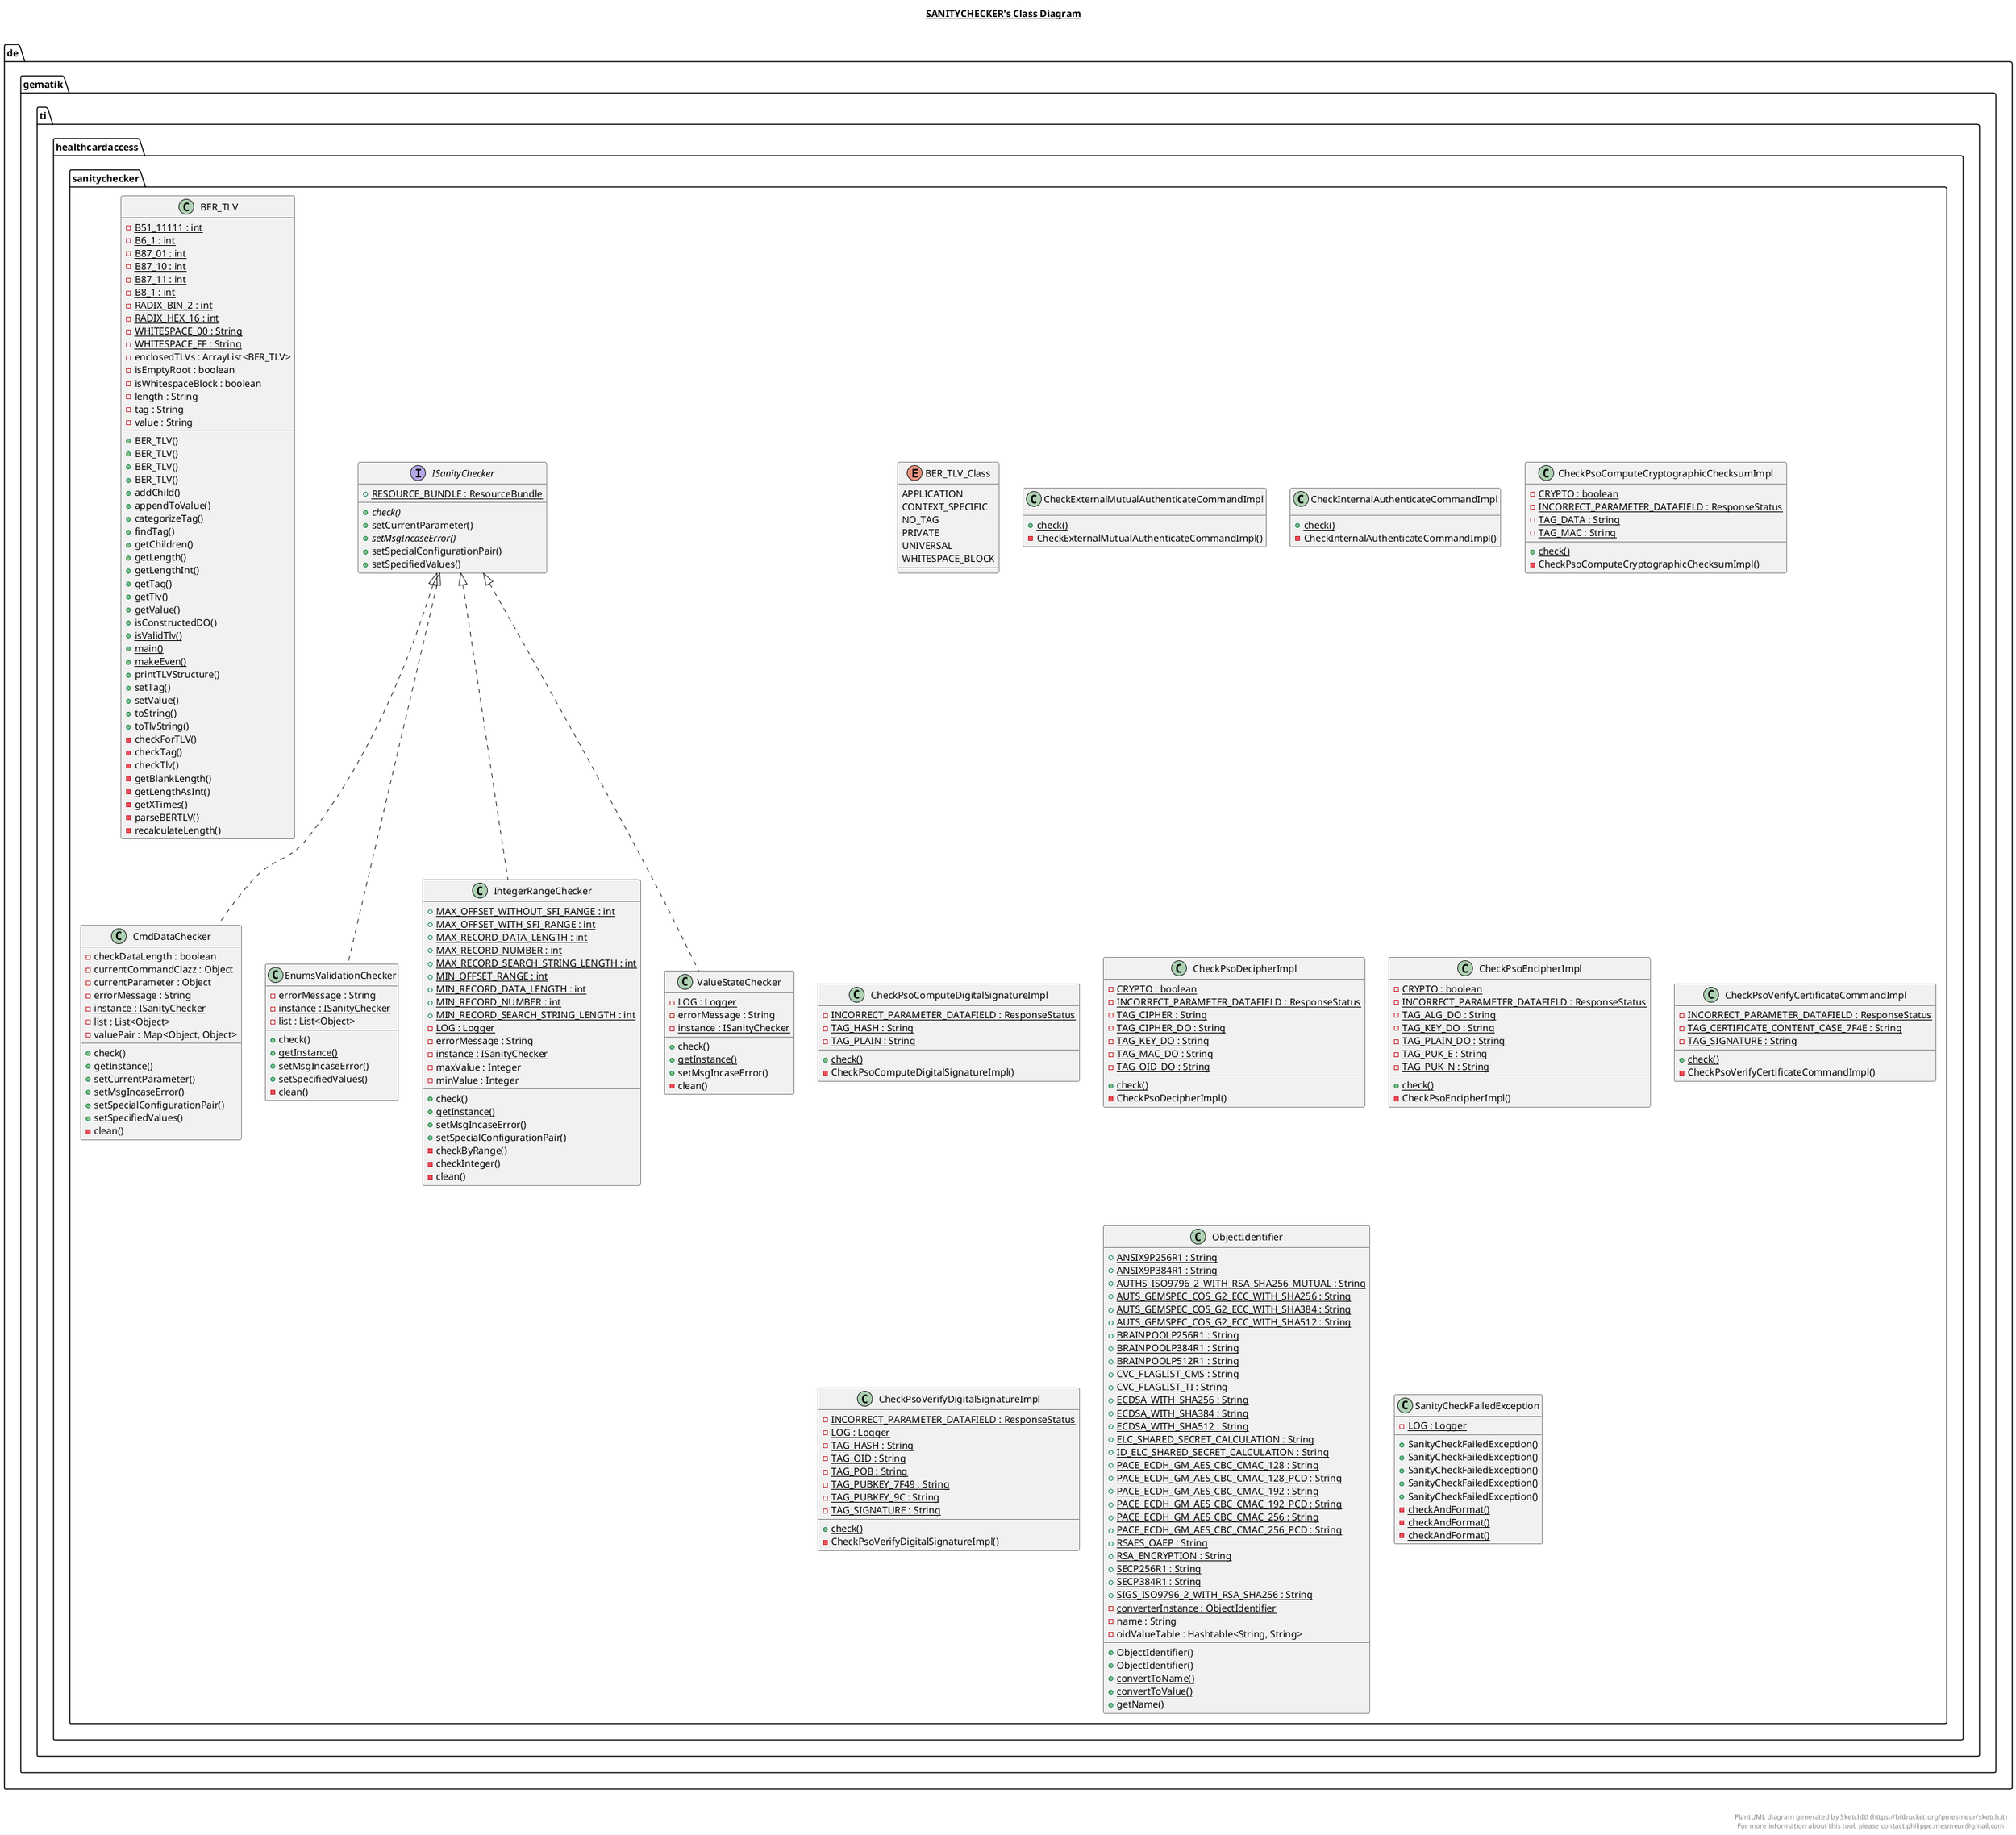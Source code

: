 @startuml

title __SANITYCHECKER's Class Diagram__\n

  namespace de.gematik.ti.healthcardaccess {
    namespace sanitychecker {
      class de.gematik.ti.healthcardaccess.sanitychecker.BER_TLV {
          {static} - B51_11111 : int
          {static} - B6_1 : int
          {static} - B87_01 : int
          {static} - B87_10 : int
          {static} - B87_11 : int
          {static} - B8_1 : int
          {static} - RADIX_BIN_2 : int
          {static} - RADIX_HEX_16 : int
          {static} - WHITESPACE_00 : String
          {static} - WHITESPACE_FF : String
          - enclosedTLVs : ArrayList<BER_TLV>
          - isEmptyRoot : boolean
          - isWhitespaceBlock : boolean
          - length : String
          - tag : String
          - value : String
          + BER_TLV()
          + BER_TLV()
          + BER_TLV()
          + BER_TLV()
          + addChild()
          + appendToValue()
          + categorizeTag()
          + findTag()
          + getChildren()
          + getLength()
          + getLengthInt()
          + getTag()
          + getTlv()
          + getValue()
          + isConstructedDO()
          {static} + isValidTlv()
          {static} + main()
          {static} + makeEven()
          + printTLVStructure()
          + setTag()
          + setValue()
          + toString()
          + toTlvString()
          - checkForTLV()
          - checkTag()
          - checkTlv()
          - getBlankLength()
          - getLengthAsInt()
          - getXTimes()
          - parseBERTLV()
          - recalculateLength()
      }
    }
  }
  

  namespace de.gematik.ti.healthcardaccess {
    namespace sanitychecker {
      enum BER_TLV_Class {
        APPLICATION
        CONTEXT_SPECIFIC
        NO_TAG
        PRIVATE
        UNIVERSAL
        WHITESPACE_BLOCK
      }
    }
  }
  

  namespace de.gematik.ti.healthcardaccess {
    namespace sanitychecker {
      class de.gematik.ti.healthcardaccess.sanitychecker.CheckExternalMutualAuthenticateCommandImpl {
          {static} + check()
          - CheckExternalMutualAuthenticateCommandImpl()
      }
    }
  }
  

  namespace de.gematik.ti.healthcardaccess {
    namespace sanitychecker {
      class de.gematik.ti.healthcardaccess.sanitychecker.CheckInternalAuthenticateCommandImpl {
          {static} + check()
          - CheckInternalAuthenticateCommandImpl()
      }
    }
  }
  

  namespace de.gematik.ti.healthcardaccess {
    namespace sanitychecker {
      class de.gematik.ti.healthcardaccess.sanitychecker.CheckPsoComputeCryptographicChecksumImpl {
          {static} - CRYPTO : boolean
          {static} - INCORRECT_PARAMETER_DATAFIELD : ResponseStatus
          {static} - TAG_DATA : String
          {static} - TAG_MAC : String
          {static} + check()
          - CheckPsoComputeCryptographicChecksumImpl()
      }
    }
  }
  

  namespace de.gematik.ti.healthcardaccess {
    namespace sanitychecker {
      class de.gematik.ti.healthcardaccess.sanitychecker.CheckPsoComputeDigitalSignatureImpl {
          {static} - INCORRECT_PARAMETER_DATAFIELD : ResponseStatus
          {static} - TAG_HASH : String
          {static} - TAG_PLAIN : String
          {static} + check()
          - CheckPsoComputeDigitalSignatureImpl()
      }
    }
  }
  

  namespace de.gematik.ti.healthcardaccess {
    namespace sanitychecker {
      class de.gematik.ti.healthcardaccess.sanitychecker.CheckPsoDecipherImpl {
          {static} - CRYPTO : boolean
          {static} - INCORRECT_PARAMETER_DATAFIELD : ResponseStatus
          {static} - TAG_CIPHER : String
          {static} - TAG_CIPHER_DO : String
          {static} - TAG_KEY_DO : String
          {static} - TAG_MAC_DO : String
          {static} - TAG_OID_DO : String
          {static} + check()
          - CheckPsoDecipherImpl()
      }
    }
  }
  

  namespace de.gematik.ti.healthcardaccess {
    namespace sanitychecker {
      class de.gematik.ti.healthcardaccess.sanitychecker.CheckPsoEncipherImpl {
          {static} - CRYPTO : boolean
          {static} - INCORRECT_PARAMETER_DATAFIELD : ResponseStatus
          {static} - TAG_ALG_DO : String
          {static} - TAG_KEY_DO : String
          {static} - TAG_PLAIN_DO : String
          {static} - TAG_PUK_E : String
          {static} - TAG_PUK_N : String
          {static} + check()
          - CheckPsoEncipherImpl()
      }
    }
  }
  

  namespace de.gematik.ti.healthcardaccess {
    namespace sanitychecker {
      class de.gematik.ti.healthcardaccess.sanitychecker.CheckPsoVerifyCertificateCommandImpl {
          {static} - INCORRECT_PARAMETER_DATAFIELD : ResponseStatus
          {static} - TAG_CERTIFICATE_CONTENT_CASE_7F4E : String
          {static} - TAG_SIGNATURE : String
          {static} + check()
          - CheckPsoVerifyCertificateCommandImpl()
      }
    }
  }
  

  namespace de.gematik.ti.healthcardaccess {
    namespace sanitychecker {
      class de.gematik.ti.healthcardaccess.sanitychecker.CheckPsoVerifyDigitalSignatureImpl {
          {static} - INCORRECT_PARAMETER_DATAFIELD : ResponseStatus
          {static} - LOG : Logger
          {static} - TAG_HASH : String
          {static} - TAG_OID : String
          {static} - TAG_POB : String
          {static} - TAG_PUBKEY_7F49 : String
          {static} - TAG_PUBKEY_9C : String
          {static} - TAG_SIGNATURE : String
          {static} + check()
          - CheckPsoVerifyDigitalSignatureImpl()
      }
    }
  }
  

  namespace de.gematik.ti.healthcardaccess {
    namespace sanitychecker {
      class de.gematik.ti.healthcardaccess.sanitychecker.CmdDataChecker {
          - checkDataLength : boolean
          - currentCommandClazz : Object
          - currentParameter : Object
          - errorMessage : String
          {static} - instance : ISanityChecker
          - list : List<Object>
          - valuePair : Map<Object, Object>
          + check()
          {static} + getInstance()
          + setCurrentParameter()
          + setMsgIncaseError()
          + setSpecialConfigurationPair()
          + setSpecifiedValues()
          - clean()
      }
    }
  }
  

  namespace de.gematik.ti.healthcardaccess {
    namespace sanitychecker {
      class de.gematik.ti.healthcardaccess.sanitychecker.EnumsValidationChecker {
          - errorMessage : String
          {static} - instance : ISanityChecker
          - list : List<Object>
          + check()
          {static} + getInstance()
          + setMsgIncaseError()
          + setSpecifiedValues()
          - clean()
      }
    }
  }
  

  namespace de.gematik.ti.healthcardaccess {
    namespace sanitychecker {
      interface de.gematik.ti.healthcardaccess.sanitychecker.ISanityChecker {
          {static} + RESOURCE_BUNDLE : ResourceBundle
          {abstract} + check()
          + setCurrentParameter()
          {abstract} + setMsgIncaseError()
          + setSpecialConfigurationPair()
          + setSpecifiedValues()
      }
    }
  }
  

  namespace de.gematik.ti.healthcardaccess {
    namespace sanitychecker {
      class de.gematik.ti.healthcardaccess.sanitychecker.IntegerRangeChecker {
          {static} + MAX_OFFSET_WITHOUT_SFI_RANGE : int
          {static} + MAX_OFFSET_WITH_SFI_RANGE : int
          {static} + MAX_RECORD_DATA_LENGTH : int
          {static} + MAX_RECORD_NUMBER : int
          {static} + MAX_RECORD_SEARCH_STRING_LENGTH : int
          {static} + MIN_OFFSET_RANGE : int
          {static} + MIN_RECORD_DATA_LENGTH : int
          {static} + MIN_RECORD_NUMBER : int
          {static} + MIN_RECORD_SEARCH_STRING_LENGTH : int
          {static} - LOG : Logger
          - errorMessage : String
          {static} - instance : ISanityChecker
          - maxValue : Integer
          - minValue : Integer
          + check()
          {static} + getInstance()
          + setMsgIncaseError()
          + setSpecialConfigurationPair()
          - checkByRange()
          - checkInteger()
          - clean()
      }
    }
  }
  

  namespace de.gematik.ti.healthcardaccess {
    namespace sanitychecker {
      class de.gematik.ti.healthcardaccess.sanitychecker.ObjectIdentifier {
          {static} + ANSIX9P256R1 : String
          {static} + ANSIX9P384R1 : String
          {static} + AUTHS_ISO9796_2_WITH_RSA_SHA256_MUTUAL : String
          {static} + AUTS_GEMSPEC_COS_G2_ECC_WITH_SHA256 : String
          {static} + AUTS_GEMSPEC_COS_G2_ECC_WITH_SHA384 : String
          {static} + AUTS_GEMSPEC_COS_G2_ECC_WITH_SHA512 : String
          {static} + BRAINPOOLP256R1 : String
          {static} + BRAINPOOLP384R1 : String
          {static} + BRAINPOOLP512R1 : String
          {static} + CVC_FLAGLIST_CMS : String
          {static} + CVC_FLAGLIST_TI : String
          {static} + ECDSA_WITH_SHA256 : String
          {static} + ECDSA_WITH_SHA384 : String
          {static} + ECDSA_WITH_SHA512 : String
          {static} + ELC_SHARED_SECRET_CALCULATION : String
          {static} + ID_ELC_SHARED_SECRET_CALCULATION : String
          {static} + PACE_ECDH_GM_AES_CBC_CMAC_128 : String
          {static} + PACE_ECDH_GM_AES_CBC_CMAC_128_PCD : String
          {static} + PACE_ECDH_GM_AES_CBC_CMAC_192 : String
          {static} + PACE_ECDH_GM_AES_CBC_CMAC_192_PCD : String
          {static} + PACE_ECDH_GM_AES_CBC_CMAC_256 : String
          {static} + PACE_ECDH_GM_AES_CBC_CMAC_256_PCD : String
          {static} + RSAES_OAEP : String
          {static} + RSA_ENCRYPTION : String
          {static} + SECP256R1 : String
          {static} + SECP384R1 : String
          {static} + SIGS_ISO9796_2_WITH_RSA_SHA256 : String
          {static} - converterInstance : ObjectIdentifier
          - name : String
          - oidValueTable : Hashtable<String, String>
          + ObjectIdentifier()
          + ObjectIdentifier()
          {static} + convertToName()
          {static} + convertToValue()
          + getName()
      }
    }
  }
  

  namespace de.gematik.ti.healthcardaccess {
    namespace sanitychecker {
      class de.gematik.ti.healthcardaccess.sanitychecker.SanityCheckFailedException {
          {static} - LOG : Logger
          + SanityCheckFailedException()
          + SanityCheckFailedException()
          + SanityCheckFailedException()
          + SanityCheckFailedException()
          + SanityCheckFailedException()
          {static} - checkAndFormat()
          {static} - checkAndFormat()
          {static} - checkAndFormat()
      }
    }
  }
  

  namespace de.gematik.ti.healthcardaccess {
    namespace sanitychecker {
      class de.gematik.ti.healthcardaccess.sanitychecker.ValueStateChecker {
          {static} - LOG : Logger
          - errorMessage : String
          {static} - instance : ISanityChecker
          + check()
          {static} + getInstance()
          + setMsgIncaseError()
          - clean()
      }
    }
  }
  

  de.gematik.ti.healthcardaccess.sanitychecker.BER_TLV +-down- de.gematik.ti.healthcardaccess.sanitychecker.BER_TLV.BER_TLV_Class
  de.gematik.ti.healthcardaccess.sanitychecker.CmdDataChecker .up.|> de.gematik.ti.healthcardaccess.sanitychecker.ISanityChecker
  de.gematik.ti.healthcardaccess.sanitychecker.EnumsValidationChecker .up.|> de.gematik.ti.healthcardaccess.sanitychecker.ISanityChecker
  de.gematik.ti.healthcardaccess.sanitychecker.IntegerRangeChecker .up.|> de.gematik.ti.healthcardaccess.sanitychecker.ISanityChecker
  de.gematik.ti.healthcardaccess.sanitychecker.ValueStateChecker .up.|> de.gematik.ti.healthcardaccess.sanitychecker.ISanityChecker


right footer


PlantUML diagram generated by SketchIt! (https://bitbucket.org/pmesmeur/sketch.it)
For more information about this tool, please contact philippe.mesmeur@gmail.com
endfooter

@enduml
